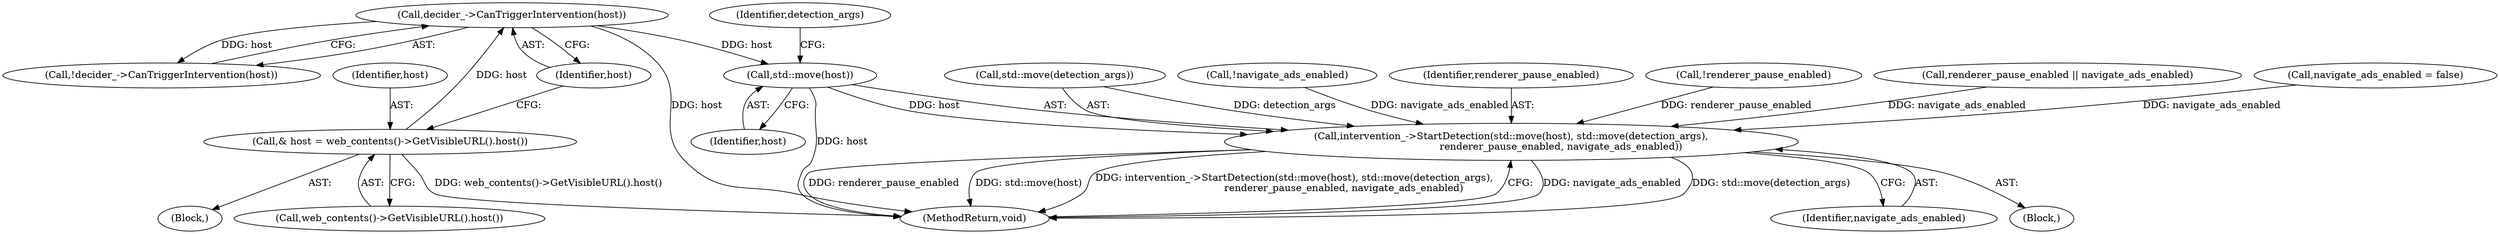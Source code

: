 digraph "0_Chrome_84fbaf8414b4911ef122557d1518b50f79c2eaef@API" {
"1000176" [label="(Call,std::move(host))"];
"1000130" [label="(Call,decider_->CanTriggerIntervention(host))"];
"1000125" [label="(Call,& host = web_contents()->GetVisibleURL().host())"];
"1000175" [label="(Call,intervention_->StartDetection(std::move(host), std::move(detection_args),\n                                renderer_pause_enabled, navigate_ads_enabled))"];
"1000136" [label="(Call,navigate_ads_enabled = false)"];
"1000126" [label="(Identifier,host)"];
"1000177" [label="(Identifier,host)"];
"1000178" [label="(Call,std::move(detection_args))"];
"1000175" [label="(Call,intervention_->StartDetection(std::move(host), std::move(detection_args),\n                                renderer_pause_enabled, navigate_ads_enabled))"];
"1000143" [label="(Call,!navigate_ads_enabled)"];
"1000131" [label="(Identifier,host)"];
"1000120" [label="(Block,)"];
"1000125" [label="(Call,& host = web_contents()->GetVisibleURL().host())"];
"1000180" [label="(Identifier,renderer_pause_enabled)"];
"1000129" [label="(Call,!decider_->CanTriggerIntervention(host))"];
"1000127" [label="(Call,web_contents()->GetVisibleURL().host())"];
"1000141" [label="(Call,!renderer_pause_enabled)"];
"1000130" [label="(Call,decider_->CanTriggerIntervention(host))"];
"1000182" [label="(MethodReturn,void)"];
"1000116" [label="(Call,renderer_pause_enabled || navigate_ads_enabled)"];
"1000181" [label="(Identifier,navigate_ads_enabled)"];
"1000179" [label="(Identifier,detection_args)"];
"1000176" [label="(Call,std::move(host))"];
"1000101" [label="(Block,)"];
"1000176" -> "1000175"  [label="AST: "];
"1000176" -> "1000177"  [label="CFG: "];
"1000177" -> "1000176"  [label="AST: "];
"1000179" -> "1000176"  [label="CFG: "];
"1000176" -> "1000182"  [label="DDG: host"];
"1000176" -> "1000175"  [label="DDG: host"];
"1000130" -> "1000176"  [label="DDG: host"];
"1000130" -> "1000129"  [label="AST: "];
"1000130" -> "1000131"  [label="CFG: "];
"1000131" -> "1000130"  [label="AST: "];
"1000129" -> "1000130"  [label="CFG: "];
"1000130" -> "1000182"  [label="DDG: host"];
"1000130" -> "1000129"  [label="DDG: host"];
"1000125" -> "1000130"  [label="DDG: host"];
"1000125" -> "1000120"  [label="AST: "];
"1000125" -> "1000127"  [label="CFG: "];
"1000126" -> "1000125"  [label="AST: "];
"1000127" -> "1000125"  [label="AST: "];
"1000131" -> "1000125"  [label="CFG: "];
"1000125" -> "1000182"  [label="DDG: web_contents()->GetVisibleURL().host()"];
"1000175" -> "1000101"  [label="AST: "];
"1000175" -> "1000181"  [label="CFG: "];
"1000178" -> "1000175"  [label="AST: "];
"1000180" -> "1000175"  [label="AST: "];
"1000181" -> "1000175"  [label="AST: "];
"1000182" -> "1000175"  [label="CFG: "];
"1000175" -> "1000182"  [label="DDG: navigate_ads_enabled"];
"1000175" -> "1000182"  [label="DDG: std::move(detection_args)"];
"1000175" -> "1000182"  [label="DDG: renderer_pause_enabled"];
"1000175" -> "1000182"  [label="DDG: std::move(host)"];
"1000175" -> "1000182"  [label="DDG: intervention_->StartDetection(std::move(host), std::move(detection_args),\n                                renderer_pause_enabled, navigate_ads_enabled)"];
"1000178" -> "1000175"  [label="DDG: detection_args"];
"1000141" -> "1000175"  [label="DDG: renderer_pause_enabled"];
"1000143" -> "1000175"  [label="DDG: navigate_ads_enabled"];
"1000116" -> "1000175"  [label="DDG: navigate_ads_enabled"];
"1000136" -> "1000175"  [label="DDG: navigate_ads_enabled"];
}
